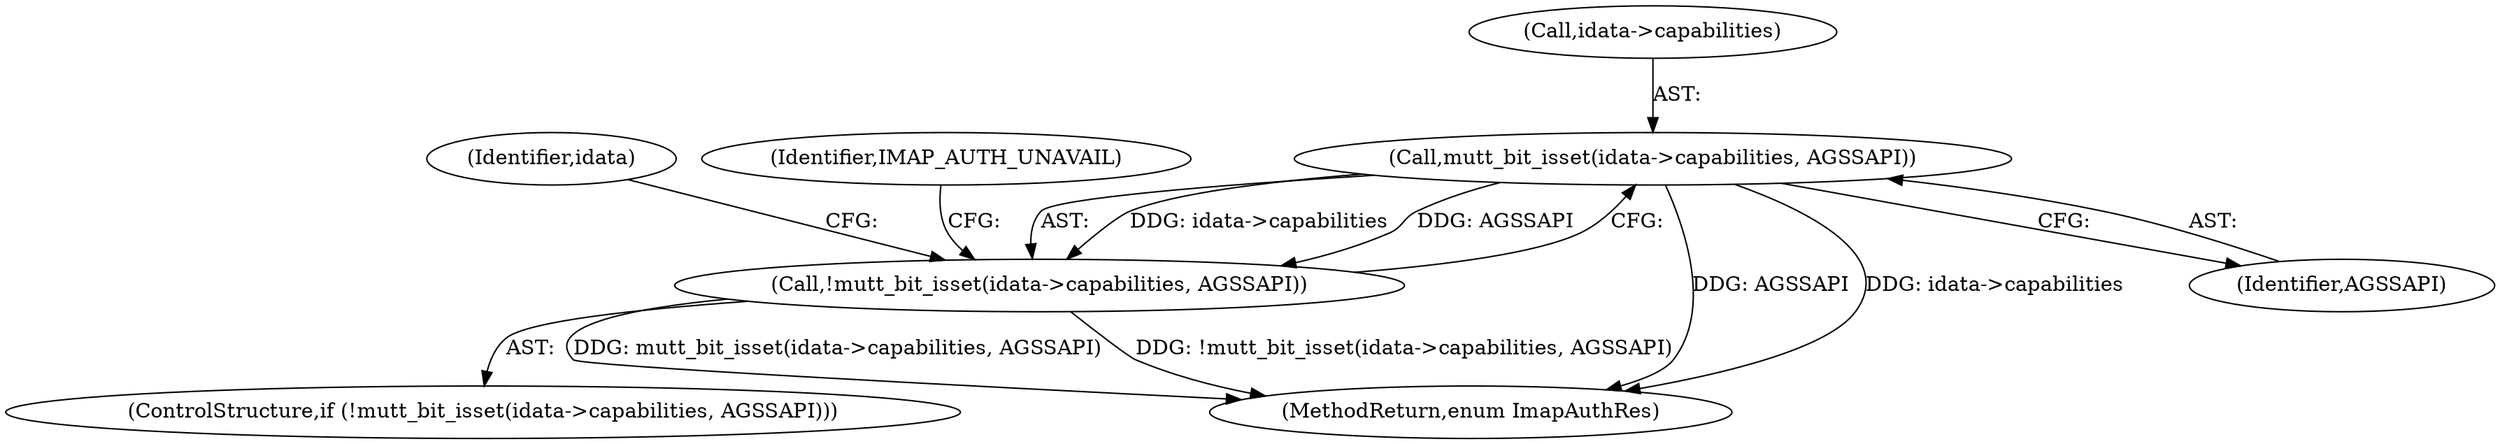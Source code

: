 digraph "0_neomutt_6f163e07ae68654d7ac5268cbb7565f6df79ad85_0@pointer" {
"1000138" [label="(Call,mutt_bit_isset(idata->capabilities, AGSSAPI))"];
"1000137" [label="(Call,!mutt_bit_isset(idata->capabilities, AGSSAPI))"];
"1000138" [label="(Call,mutt_bit_isset(idata->capabilities, AGSSAPI))"];
"1000136" [label="(ControlStructure,if (!mutt_bit_isset(idata->capabilities, AGSSAPI)))"];
"1000151" [label="(Identifier,idata)"];
"1000786" [label="(MethodReturn,enum ImapAuthRes)"];
"1000144" [label="(Identifier,IMAP_AUTH_UNAVAIL)"];
"1000142" [label="(Identifier,AGSSAPI)"];
"1000139" [label="(Call,idata->capabilities)"];
"1000137" [label="(Call,!mutt_bit_isset(idata->capabilities, AGSSAPI))"];
"1000138" -> "1000137"  [label="AST: "];
"1000138" -> "1000142"  [label="CFG: "];
"1000139" -> "1000138"  [label="AST: "];
"1000142" -> "1000138"  [label="AST: "];
"1000137" -> "1000138"  [label="CFG: "];
"1000138" -> "1000786"  [label="DDG: AGSSAPI"];
"1000138" -> "1000786"  [label="DDG: idata->capabilities"];
"1000138" -> "1000137"  [label="DDG: idata->capabilities"];
"1000138" -> "1000137"  [label="DDG: AGSSAPI"];
"1000137" -> "1000136"  [label="AST: "];
"1000144" -> "1000137"  [label="CFG: "];
"1000151" -> "1000137"  [label="CFG: "];
"1000137" -> "1000786"  [label="DDG: mutt_bit_isset(idata->capabilities, AGSSAPI)"];
"1000137" -> "1000786"  [label="DDG: !mutt_bit_isset(idata->capabilities, AGSSAPI)"];
}
